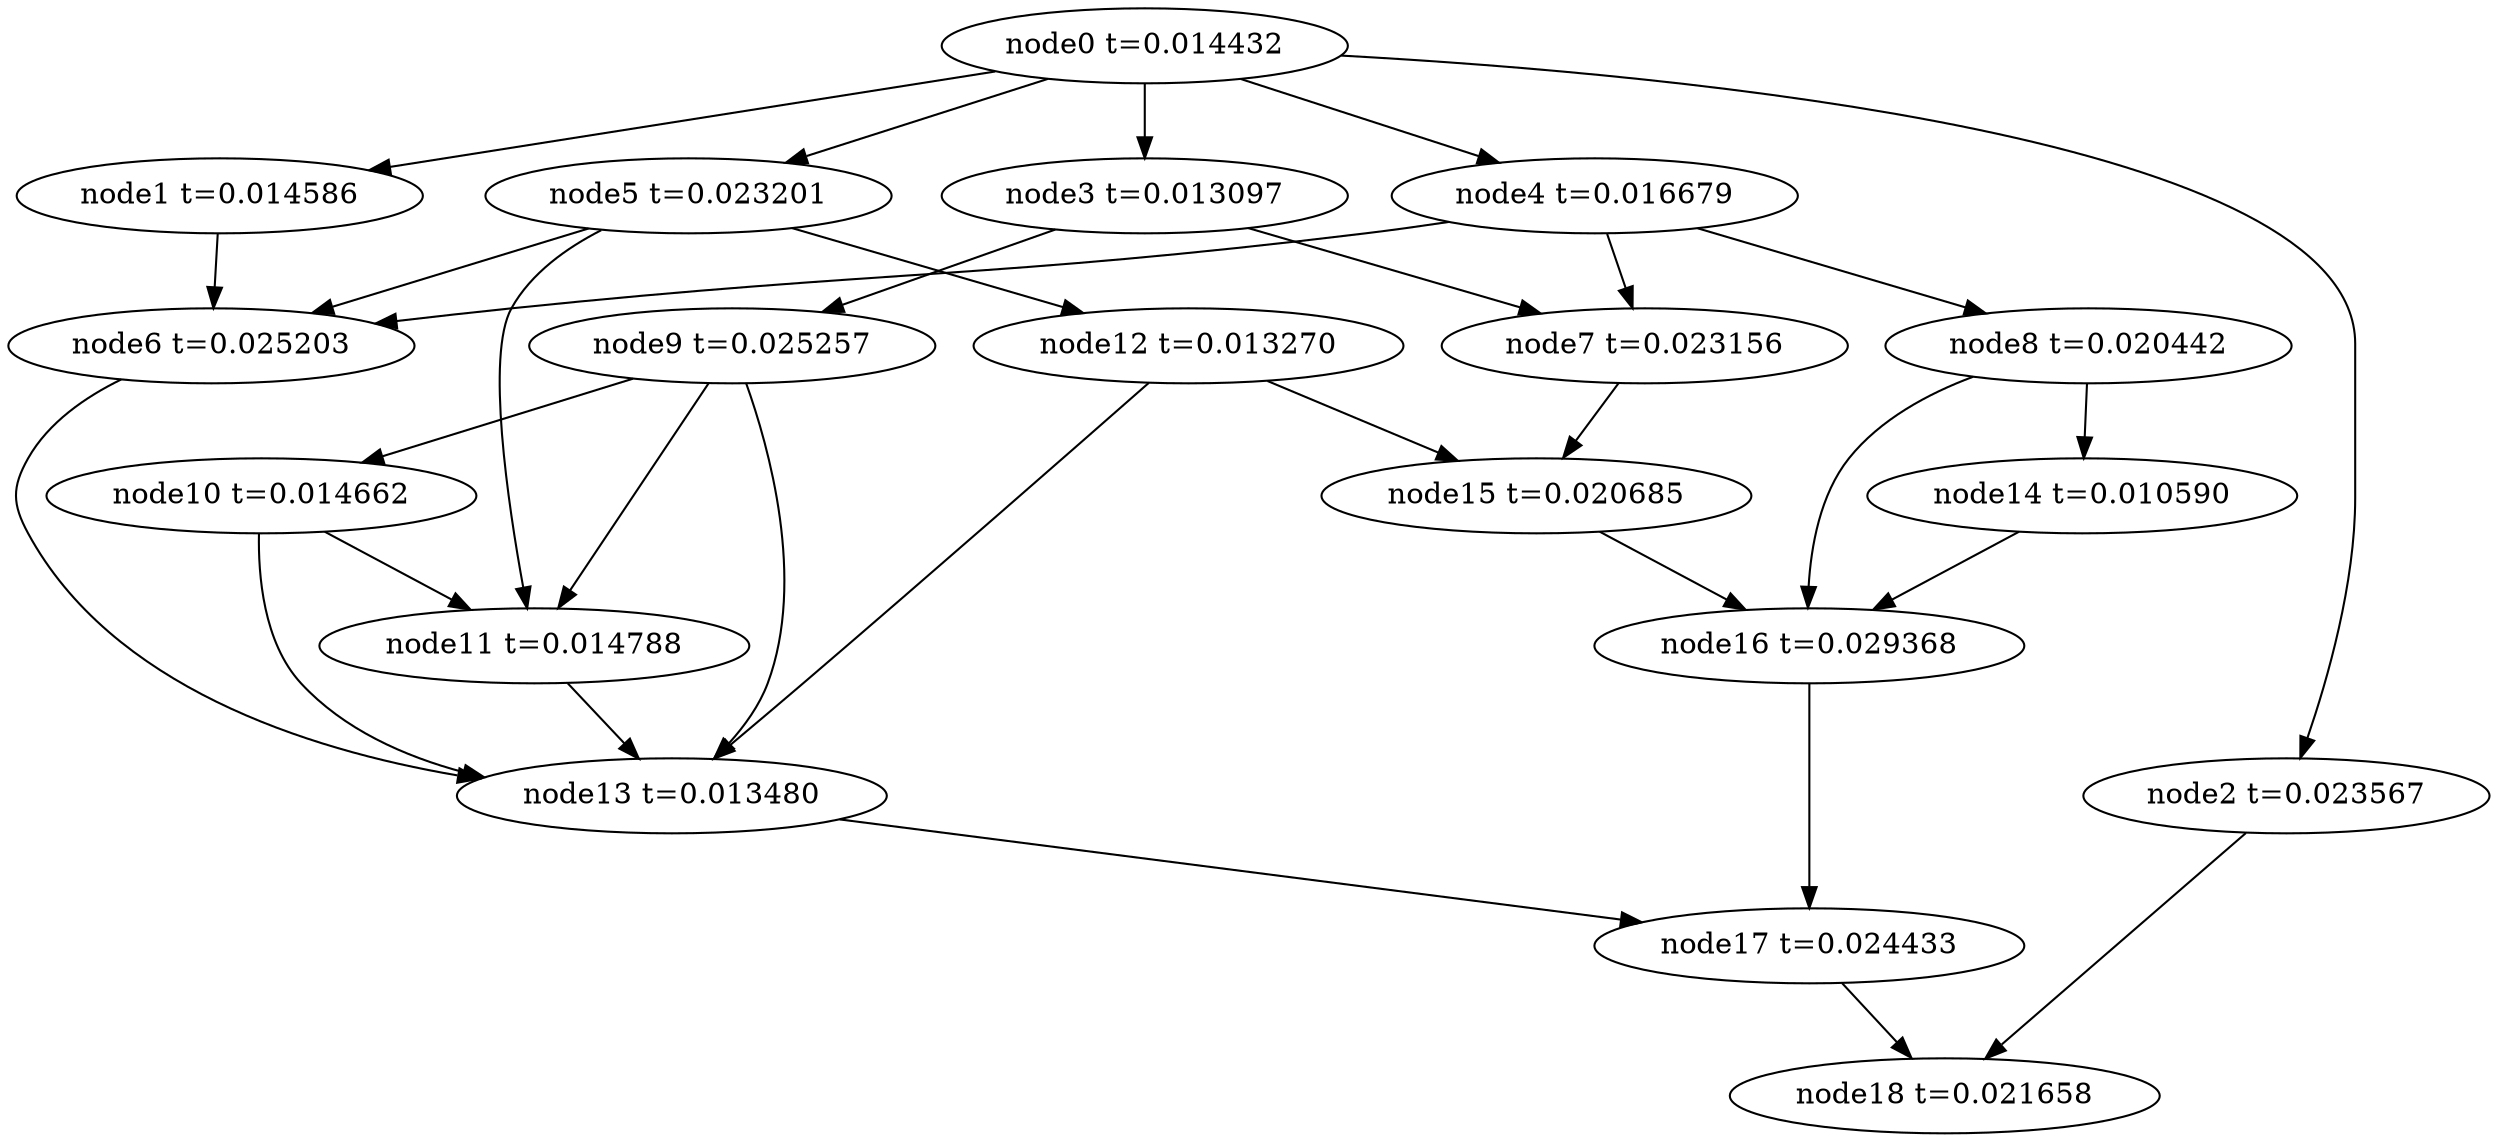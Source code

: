 digraph g{
	node18[label="node18 t=0.021658"]
	node17 -> node18
	node17[label="node17 t=0.024433"];
	node16 -> node17
	node16[label="node16 t=0.029368"];
	node15 -> node16
	node15[label="node15 t=0.020685"];
	node14 -> node16
	node14[label="node14 t=0.010590"];
	node13 -> node17
	node13[label="node13 t=0.013480"];
	node12 -> node15
	node12 -> node13
	node12[label="node12 t=0.013270"];
	node11 -> node13
	node11[label="node11 t=0.014788"];
	node10 -> node13
	node10 -> node11
	node10[label="node10 t=0.014662"];
	node9 -> node13
	node9 -> node11
	node9 -> node10
	node9[label="node9 t=0.025257"];
	node8 -> node16
	node8 -> node14
	node8[label="node8 t=0.020442"];
	node7 -> node15
	node7[label="node7 t=0.023156"];
	node6 -> node13
	node6[label="node6 t=0.025203"];
	node5 -> node12
	node5 -> node11
	node5 -> node6
	node5[label="node5 t=0.023201"];
	node4 -> node8
	node4 -> node7
	node4 -> node6
	node4[label="node4 t=0.016679"];
	node3 -> node9
	node3 -> node7
	node3[label="node3 t=0.013097"];
	node2 -> node18
	node2[label="node2 t=0.023567"];
	node1 -> node6
	node1[label="node1 t=0.014586"];
	node0 -> node5
	node0 -> node4
	node0 -> node3
	node0 -> node2
	node0 -> node1
	node0[label="node0 t=0.014432"];
}
